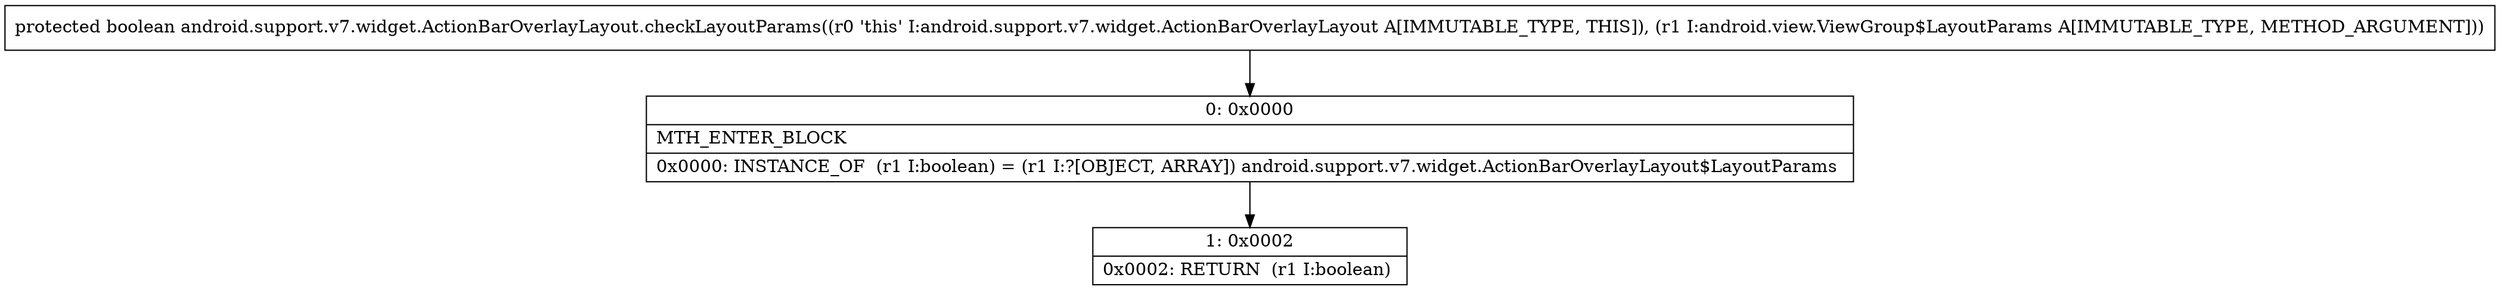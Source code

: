 digraph "CFG forandroid.support.v7.widget.ActionBarOverlayLayout.checkLayoutParams(Landroid\/view\/ViewGroup$LayoutParams;)Z" {
Node_0 [shape=record,label="{0\:\ 0x0000|MTH_ENTER_BLOCK\l|0x0000: INSTANCE_OF  (r1 I:boolean) = (r1 I:?[OBJECT, ARRAY]) android.support.v7.widget.ActionBarOverlayLayout$LayoutParams \l}"];
Node_1 [shape=record,label="{1\:\ 0x0002|0x0002: RETURN  (r1 I:boolean) \l}"];
MethodNode[shape=record,label="{protected boolean android.support.v7.widget.ActionBarOverlayLayout.checkLayoutParams((r0 'this' I:android.support.v7.widget.ActionBarOverlayLayout A[IMMUTABLE_TYPE, THIS]), (r1 I:android.view.ViewGroup$LayoutParams A[IMMUTABLE_TYPE, METHOD_ARGUMENT])) }"];
MethodNode -> Node_0;
Node_0 -> Node_1;
}

